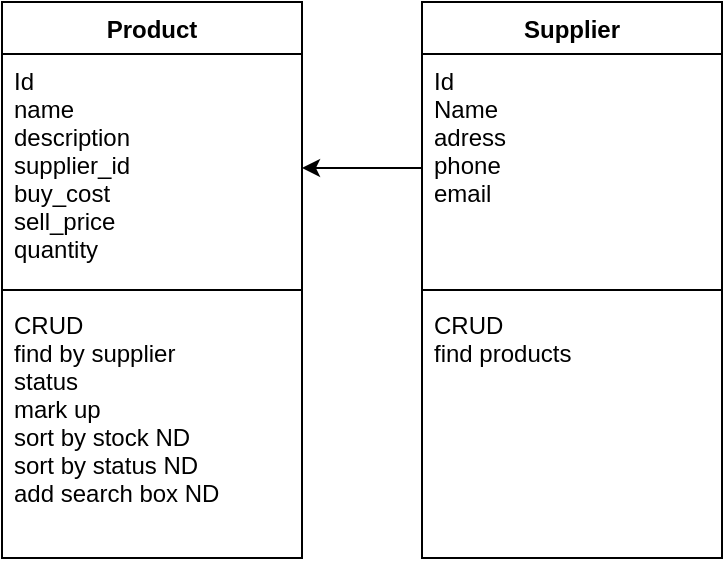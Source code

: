 <mxfile version="12.6.6" type="github">
  <diagram id="C5RBs43oDa-KdzZeNtuy" name="Page-1">
    <mxGraphModel dx="331" dy="392" grid="1" gridSize="10" guides="1" tooltips="1" connect="1" arrows="1" fold="1" page="1" pageScale="1" pageWidth="827" pageHeight="1169" math="0" shadow="0">
      <root>
        <mxCell id="WIyWlLk6GJQsqaUBKTNV-0"/>
        <mxCell id="WIyWlLk6GJQsqaUBKTNV-1" parent="WIyWlLk6GJQsqaUBKTNV-0"/>
        <mxCell id="r1Ubp3idB1bnzAnzNdmY-6" value="Product" style="swimlane;fontStyle=1;align=center;verticalAlign=top;childLayout=stackLayout;horizontal=1;startSize=26;horizontalStack=0;resizeParent=1;resizeParentMax=0;resizeLast=0;collapsible=1;marginBottom=0;" vertex="1" parent="WIyWlLk6GJQsqaUBKTNV-1">
          <mxGeometry x="30" width="150" height="278" as="geometry"/>
        </mxCell>
        <mxCell id="r1Ubp3idB1bnzAnzNdmY-7" value="Id&#xa;name&#xa;description&#xa;supplier_id&#xa;buy_cost&#xa;sell_price&#xa;quantity" style="text;strokeColor=none;fillColor=none;align=left;verticalAlign=top;spacingLeft=4;spacingRight=4;overflow=hidden;rotatable=0;points=[[0,0.5],[1,0.5]];portConstraint=eastwest;" vertex="1" parent="r1Ubp3idB1bnzAnzNdmY-6">
          <mxGeometry y="26" width="150" height="114" as="geometry"/>
        </mxCell>
        <mxCell id="r1Ubp3idB1bnzAnzNdmY-8" value="" style="line;strokeWidth=1;fillColor=none;align=left;verticalAlign=middle;spacingTop=-1;spacingLeft=3;spacingRight=3;rotatable=0;labelPosition=right;points=[];portConstraint=eastwest;" vertex="1" parent="r1Ubp3idB1bnzAnzNdmY-6">
          <mxGeometry y="140" width="150" height="8" as="geometry"/>
        </mxCell>
        <mxCell id="r1Ubp3idB1bnzAnzNdmY-9" value="CRUD&#xa;find by supplier&#xa;status&#xa;mark up&#xa;sort by stock ND&#xa;sort by status ND&#xa;add search box ND" style="text;strokeColor=none;fillColor=none;align=left;verticalAlign=top;spacingLeft=4;spacingRight=4;overflow=hidden;rotatable=0;points=[[0,0.5],[1,0.5]];portConstraint=eastwest;fontColor=#000000;" vertex="1" parent="r1Ubp3idB1bnzAnzNdmY-6">
          <mxGeometry y="148" width="150" height="130" as="geometry"/>
        </mxCell>
        <mxCell id="r1Ubp3idB1bnzAnzNdmY-11" value="Supplier" style="swimlane;fontStyle=1;align=center;verticalAlign=top;childLayout=stackLayout;horizontal=1;startSize=26;horizontalStack=0;resizeParent=1;resizeParentMax=0;resizeLast=0;collapsible=1;marginBottom=0;" vertex="1" parent="WIyWlLk6GJQsqaUBKTNV-1">
          <mxGeometry x="240" width="150" height="278" as="geometry"/>
        </mxCell>
        <mxCell id="r1Ubp3idB1bnzAnzNdmY-12" value="Id&#xa;Name&#xa;adress&#xa;phone&#xa;email" style="text;strokeColor=none;fillColor=none;align=left;verticalAlign=top;spacingLeft=4;spacingRight=4;overflow=hidden;rotatable=0;points=[[0,0.5],[1,0.5]];portConstraint=eastwest;" vertex="1" parent="r1Ubp3idB1bnzAnzNdmY-11">
          <mxGeometry y="26" width="150" height="114" as="geometry"/>
        </mxCell>
        <mxCell id="r1Ubp3idB1bnzAnzNdmY-13" value="" style="line;strokeWidth=1;fillColor=none;align=left;verticalAlign=middle;spacingTop=-1;spacingLeft=3;spacingRight=3;rotatable=0;labelPosition=right;points=[];portConstraint=eastwest;" vertex="1" parent="r1Ubp3idB1bnzAnzNdmY-11">
          <mxGeometry y="140" width="150" height="8" as="geometry"/>
        </mxCell>
        <mxCell id="r1Ubp3idB1bnzAnzNdmY-14" value="CRUD&#xa;find products" style="text;strokeColor=none;fillColor=none;align=left;verticalAlign=top;spacingLeft=4;spacingRight=4;overflow=hidden;rotatable=0;points=[[0,0.5],[1,0.5]];portConstraint=eastwest;fontColor=#000000;" vertex="1" parent="r1Ubp3idB1bnzAnzNdmY-11">
          <mxGeometry y="148" width="150" height="130" as="geometry"/>
        </mxCell>
        <mxCell id="r1Ubp3idB1bnzAnzNdmY-15" value="" style="edgeStyle=orthogonalEdgeStyle;rounded=0;orthogonalLoop=1;jettySize=auto;html=1;fontColor=#000000;" edge="1" parent="WIyWlLk6GJQsqaUBKTNV-1" source="r1Ubp3idB1bnzAnzNdmY-12" target="r1Ubp3idB1bnzAnzNdmY-7">
          <mxGeometry relative="1" as="geometry"/>
        </mxCell>
      </root>
    </mxGraphModel>
  </diagram>
</mxfile>
